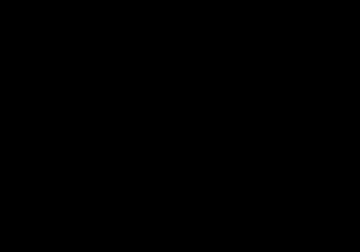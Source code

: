 set terminal pngcairo nocrop enhanced font "verdana,8" size 640,400
set output "QBFT_result.eps"

set terminal postscript eps enhanced color font 'Times-Roman,18'

set title "QBFT Consensus for 5 to 25 nodes"

set grid ytics lc rgb "black" lw 1.5 lt 0.1
set grid xtics lc rgb "black" lw 1.5 lt 0.1


set xlabel "Input TPS"
set ylabel "Output TPS"

set key at graph 0.75, 0.95

#csv settings:
# set key autotitle columnhead
set datafile separator comma


$data << EOD
200,197,196,196,196,196,196,196
500, 465, 463, 400, 380, 290, 270, 250
1000, 220, 215, 214, 213, 213, 212, 210
1500, 220, 215, 212, 211, 210, 210, 205
EOD

plot "$data" using 1:2 with linespoints lw 2 title "5 nodes", \
    "$data" using 1:3 with  linespoints lw 2 title "10 nodes", \
    "$data" using 1:4 with  linespoints lw 2 title "15 nodes", \
    "$data" using 1:5 with  linespoints lw 2 title "17 nodes", \
    "$data" using 1:6 with  linespoints lw 2 title "19 nodes", \
    "$data" using 1:7 with  linespoints lw 2 title "20 nodes", \
    "$data" using 1:8 with  linespoints lw 2 title "25 nodes"